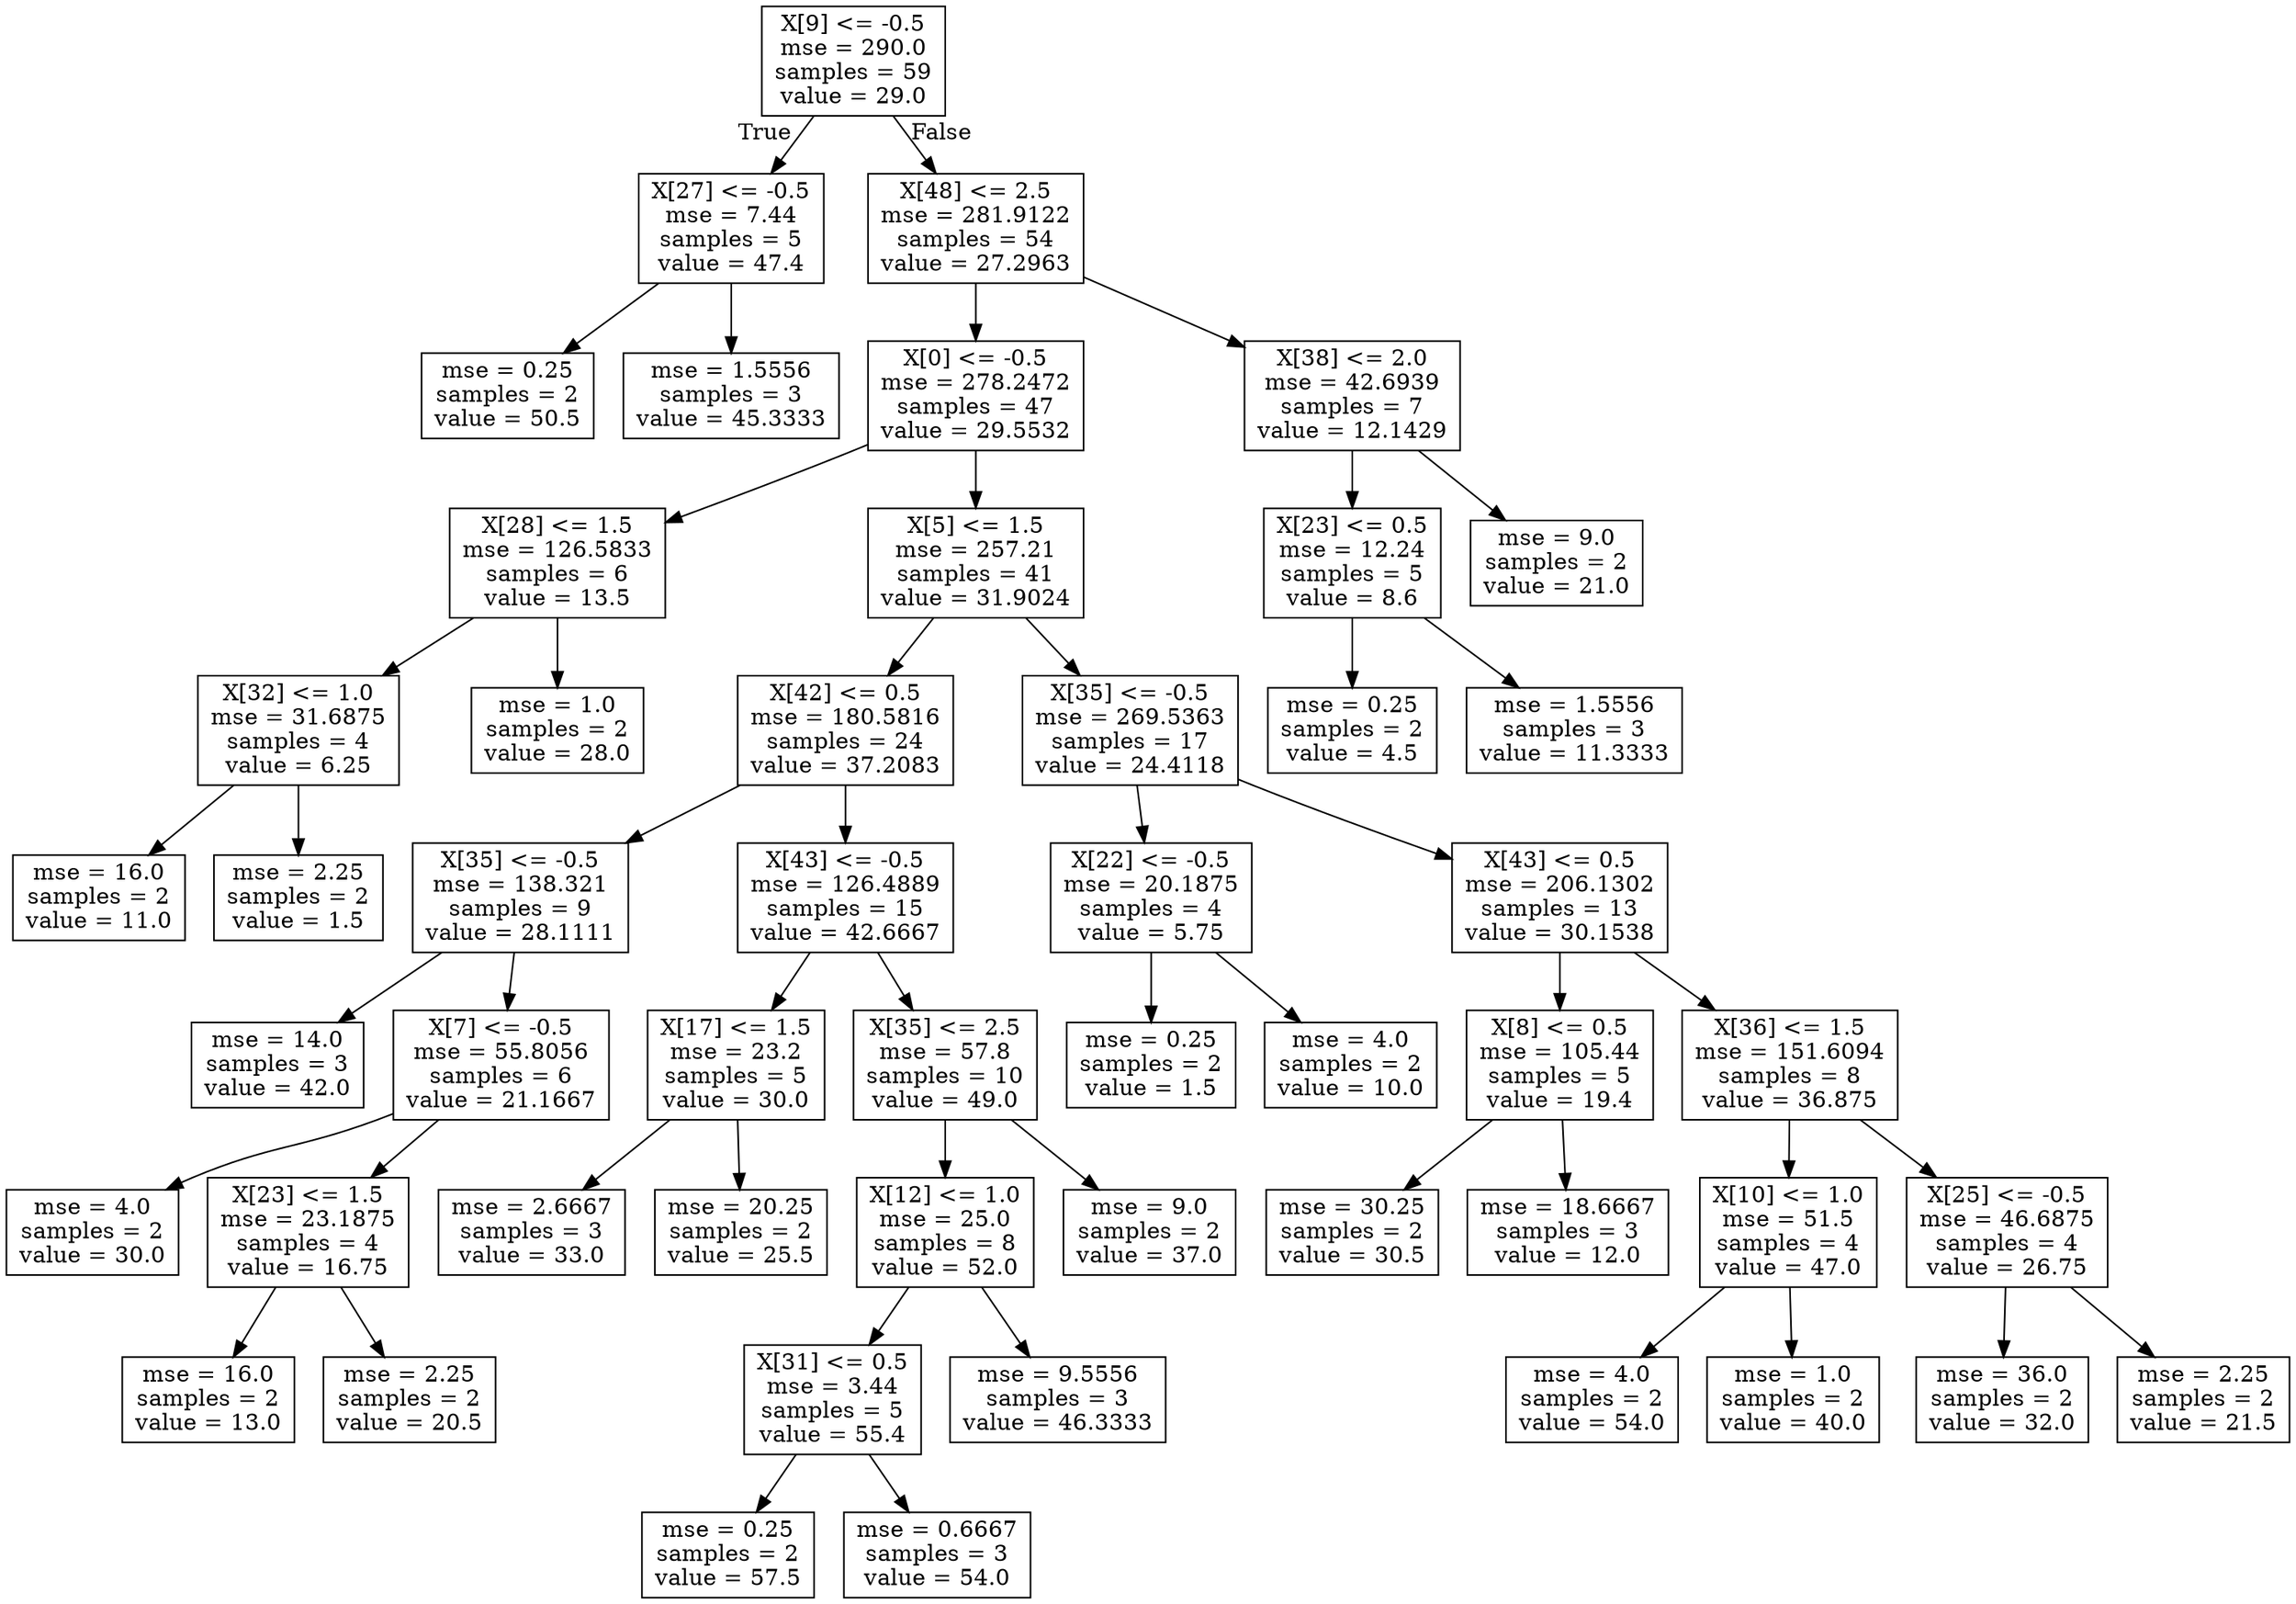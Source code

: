 digraph Tree {
node [shape=box] ;
0 [label="X[9] <= -0.5\nmse = 290.0\nsamples = 59\nvalue = 29.0"] ;
1 [label="X[27] <= -0.5\nmse = 7.44\nsamples = 5\nvalue = 47.4"] ;
0 -> 1 [labeldistance=2.5, labelangle=45, headlabel="True"] ;
2 [label="mse = 0.25\nsamples = 2\nvalue = 50.5"] ;
1 -> 2 ;
3 [label="mse = 1.5556\nsamples = 3\nvalue = 45.3333"] ;
1 -> 3 ;
4 [label="X[48] <= 2.5\nmse = 281.9122\nsamples = 54\nvalue = 27.2963"] ;
0 -> 4 [labeldistance=2.5, labelangle=-45, headlabel="False"] ;
5 [label="X[0] <= -0.5\nmse = 278.2472\nsamples = 47\nvalue = 29.5532"] ;
4 -> 5 ;
6 [label="X[28] <= 1.5\nmse = 126.5833\nsamples = 6\nvalue = 13.5"] ;
5 -> 6 ;
7 [label="X[32] <= 1.0\nmse = 31.6875\nsamples = 4\nvalue = 6.25"] ;
6 -> 7 ;
8 [label="mse = 16.0\nsamples = 2\nvalue = 11.0"] ;
7 -> 8 ;
9 [label="mse = 2.25\nsamples = 2\nvalue = 1.5"] ;
7 -> 9 ;
10 [label="mse = 1.0\nsamples = 2\nvalue = 28.0"] ;
6 -> 10 ;
11 [label="X[5] <= 1.5\nmse = 257.21\nsamples = 41\nvalue = 31.9024"] ;
5 -> 11 ;
12 [label="X[42] <= 0.5\nmse = 180.5816\nsamples = 24\nvalue = 37.2083"] ;
11 -> 12 ;
13 [label="X[35] <= -0.5\nmse = 138.321\nsamples = 9\nvalue = 28.1111"] ;
12 -> 13 ;
14 [label="mse = 14.0\nsamples = 3\nvalue = 42.0"] ;
13 -> 14 ;
15 [label="X[7] <= -0.5\nmse = 55.8056\nsamples = 6\nvalue = 21.1667"] ;
13 -> 15 ;
16 [label="mse = 4.0\nsamples = 2\nvalue = 30.0"] ;
15 -> 16 ;
17 [label="X[23] <= 1.5\nmse = 23.1875\nsamples = 4\nvalue = 16.75"] ;
15 -> 17 ;
18 [label="mse = 16.0\nsamples = 2\nvalue = 13.0"] ;
17 -> 18 ;
19 [label="mse = 2.25\nsamples = 2\nvalue = 20.5"] ;
17 -> 19 ;
20 [label="X[43] <= -0.5\nmse = 126.4889\nsamples = 15\nvalue = 42.6667"] ;
12 -> 20 ;
21 [label="X[17] <= 1.5\nmse = 23.2\nsamples = 5\nvalue = 30.0"] ;
20 -> 21 ;
22 [label="mse = 2.6667\nsamples = 3\nvalue = 33.0"] ;
21 -> 22 ;
23 [label="mse = 20.25\nsamples = 2\nvalue = 25.5"] ;
21 -> 23 ;
24 [label="X[35] <= 2.5\nmse = 57.8\nsamples = 10\nvalue = 49.0"] ;
20 -> 24 ;
25 [label="X[12] <= 1.0\nmse = 25.0\nsamples = 8\nvalue = 52.0"] ;
24 -> 25 ;
26 [label="X[31] <= 0.5\nmse = 3.44\nsamples = 5\nvalue = 55.4"] ;
25 -> 26 ;
27 [label="mse = 0.25\nsamples = 2\nvalue = 57.5"] ;
26 -> 27 ;
28 [label="mse = 0.6667\nsamples = 3\nvalue = 54.0"] ;
26 -> 28 ;
29 [label="mse = 9.5556\nsamples = 3\nvalue = 46.3333"] ;
25 -> 29 ;
30 [label="mse = 9.0\nsamples = 2\nvalue = 37.0"] ;
24 -> 30 ;
31 [label="X[35] <= -0.5\nmse = 269.5363\nsamples = 17\nvalue = 24.4118"] ;
11 -> 31 ;
32 [label="X[22] <= -0.5\nmse = 20.1875\nsamples = 4\nvalue = 5.75"] ;
31 -> 32 ;
33 [label="mse = 0.25\nsamples = 2\nvalue = 1.5"] ;
32 -> 33 ;
34 [label="mse = 4.0\nsamples = 2\nvalue = 10.0"] ;
32 -> 34 ;
35 [label="X[43] <= 0.5\nmse = 206.1302\nsamples = 13\nvalue = 30.1538"] ;
31 -> 35 ;
36 [label="X[8] <= 0.5\nmse = 105.44\nsamples = 5\nvalue = 19.4"] ;
35 -> 36 ;
37 [label="mse = 30.25\nsamples = 2\nvalue = 30.5"] ;
36 -> 37 ;
38 [label="mse = 18.6667\nsamples = 3\nvalue = 12.0"] ;
36 -> 38 ;
39 [label="X[36] <= 1.5\nmse = 151.6094\nsamples = 8\nvalue = 36.875"] ;
35 -> 39 ;
40 [label="X[10] <= 1.0\nmse = 51.5\nsamples = 4\nvalue = 47.0"] ;
39 -> 40 ;
41 [label="mse = 4.0\nsamples = 2\nvalue = 54.0"] ;
40 -> 41 ;
42 [label="mse = 1.0\nsamples = 2\nvalue = 40.0"] ;
40 -> 42 ;
43 [label="X[25] <= -0.5\nmse = 46.6875\nsamples = 4\nvalue = 26.75"] ;
39 -> 43 ;
44 [label="mse = 36.0\nsamples = 2\nvalue = 32.0"] ;
43 -> 44 ;
45 [label="mse = 2.25\nsamples = 2\nvalue = 21.5"] ;
43 -> 45 ;
46 [label="X[38] <= 2.0\nmse = 42.6939\nsamples = 7\nvalue = 12.1429"] ;
4 -> 46 ;
47 [label="X[23] <= 0.5\nmse = 12.24\nsamples = 5\nvalue = 8.6"] ;
46 -> 47 ;
48 [label="mse = 0.25\nsamples = 2\nvalue = 4.5"] ;
47 -> 48 ;
49 [label="mse = 1.5556\nsamples = 3\nvalue = 11.3333"] ;
47 -> 49 ;
50 [label="mse = 9.0\nsamples = 2\nvalue = 21.0"] ;
46 -> 50 ;
}